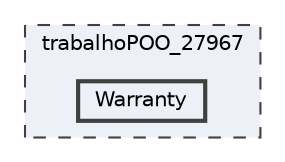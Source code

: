 digraph "trabalhoPOO_27967/Warranty"
{
 // LATEX_PDF_SIZE
  bgcolor="transparent";
  edge [fontname=Helvetica,fontsize=10,labelfontname=Helvetica,labelfontsize=10];
  node [fontname=Helvetica,fontsize=10,shape=box,height=0.2,width=0.4];
  compound=true
  subgraph clusterdir_2febc12c3c491208b6bb30c417a778ab {
    graph [ bgcolor="#edf0f7", pencolor="grey25", label="trabalhoPOO_27967", fontname=Helvetica,fontsize=10 style="filled,dashed", URL="dir_2febc12c3c491208b6bb30c417a778ab.html",tooltip=""]
  dir_7e7b624bc0ee9e0983cf144ab435bbed [label="Warranty", fillcolor="#edf0f7", color="grey25", style="filled,bold", URL="dir_7e7b624bc0ee9e0983cf144ab435bbed.html",tooltip=""];
  }
}
